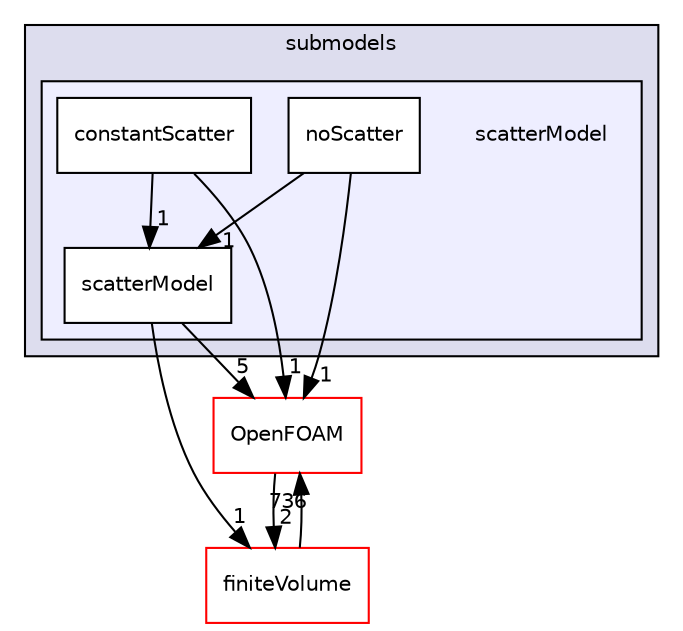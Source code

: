 digraph "src/thermophysicalModels/radiation/submodels/scatterModel" {
  bgcolor=transparent;
  compound=true
  node [ fontsize="10", fontname="Helvetica"];
  edge [ labelfontsize="10", labelfontname="Helvetica"];
  subgraph clusterdir_e8719ccd60760366888bb431a21ef811 {
    graph [ bgcolor="#ddddee", pencolor="black", label="submodels" fontname="Helvetica", fontsize="10", URL="dir_e8719ccd60760366888bb431a21ef811.html"]
  subgraph clusterdir_cb26d37727abb9dd047dc85abd79b584 {
    graph [ bgcolor="#eeeeff", pencolor="black", label="" URL="dir_cb26d37727abb9dd047dc85abd79b584.html"];
    dir_cb26d37727abb9dd047dc85abd79b584 [shape=plaintext label="scatterModel"];
    dir_90dcea60997cb18cb26197d48fe7e879 [shape=box label="constantScatter" color="black" fillcolor="white" style="filled" URL="dir_90dcea60997cb18cb26197d48fe7e879.html"];
    dir_473a316115b8d9ea6c341ff2006fed9b [shape=box label="noScatter" color="black" fillcolor="white" style="filled" URL="dir_473a316115b8d9ea6c341ff2006fed9b.html"];
    dir_f4c1439a6f10e72bb919ce47b4faf6ca [shape=box label="scatterModel" color="black" fillcolor="white" style="filled" URL="dir_f4c1439a6f10e72bb919ce47b4faf6ca.html"];
  }
  }
  dir_9bd15774b555cf7259a6fa18f99fe99b [shape=box label="finiteVolume" color="red" URL="dir_9bd15774b555cf7259a6fa18f99fe99b.html"];
  dir_c5473ff19b20e6ec4dfe5c310b3778a8 [shape=box label="OpenFOAM" color="red" URL="dir_c5473ff19b20e6ec4dfe5c310b3778a8.html"];
  dir_9bd15774b555cf7259a6fa18f99fe99b->dir_c5473ff19b20e6ec4dfe5c310b3778a8 [headlabel="736", labeldistance=1.5 headhref="dir_000894_001888.html"];
  dir_f4c1439a6f10e72bb919ce47b4faf6ca->dir_9bd15774b555cf7259a6fa18f99fe99b [headlabel="1", labeldistance=1.5 headhref="dir_002816_000894.html"];
  dir_f4c1439a6f10e72bb919ce47b4faf6ca->dir_c5473ff19b20e6ec4dfe5c310b3778a8 [headlabel="5", labeldistance=1.5 headhref="dir_002816_001888.html"];
  dir_473a316115b8d9ea6c341ff2006fed9b->dir_f4c1439a6f10e72bb919ce47b4faf6ca [headlabel="1", labeldistance=1.5 headhref="dir_002815_002816.html"];
  dir_473a316115b8d9ea6c341ff2006fed9b->dir_c5473ff19b20e6ec4dfe5c310b3778a8 [headlabel="1", labeldistance=1.5 headhref="dir_002815_001888.html"];
  dir_c5473ff19b20e6ec4dfe5c310b3778a8->dir_9bd15774b555cf7259a6fa18f99fe99b [headlabel="2", labeldistance=1.5 headhref="dir_001888_000894.html"];
  dir_90dcea60997cb18cb26197d48fe7e879->dir_f4c1439a6f10e72bb919ce47b4faf6ca [headlabel="1", labeldistance=1.5 headhref="dir_002814_002816.html"];
  dir_90dcea60997cb18cb26197d48fe7e879->dir_c5473ff19b20e6ec4dfe5c310b3778a8 [headlabel="1", labeldistance=1.5 headhref="dir_002814_001888.html"];
}
